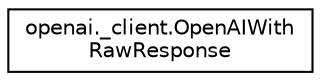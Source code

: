 digraph "Graphical Class Hierarchy"
{
 // LATEX_PDF_SIZE
  edge [fontname="Helvetica",fontsize="10",labelfontname="Helvetica",labelfontsize="10"];
  node [fontname="Helvetica",fontsize="10",shape=record];
  rankdir="LR";
  Node0 [label="openai._client.OpenAIWith\lRawResponse",height=0.2,width=0.4,color="black", fillcolor="white", style="filled",URL="$classopenai_1_1__client_1_1OpenAIWithRawResponse.html",tooltip=" "];
}
